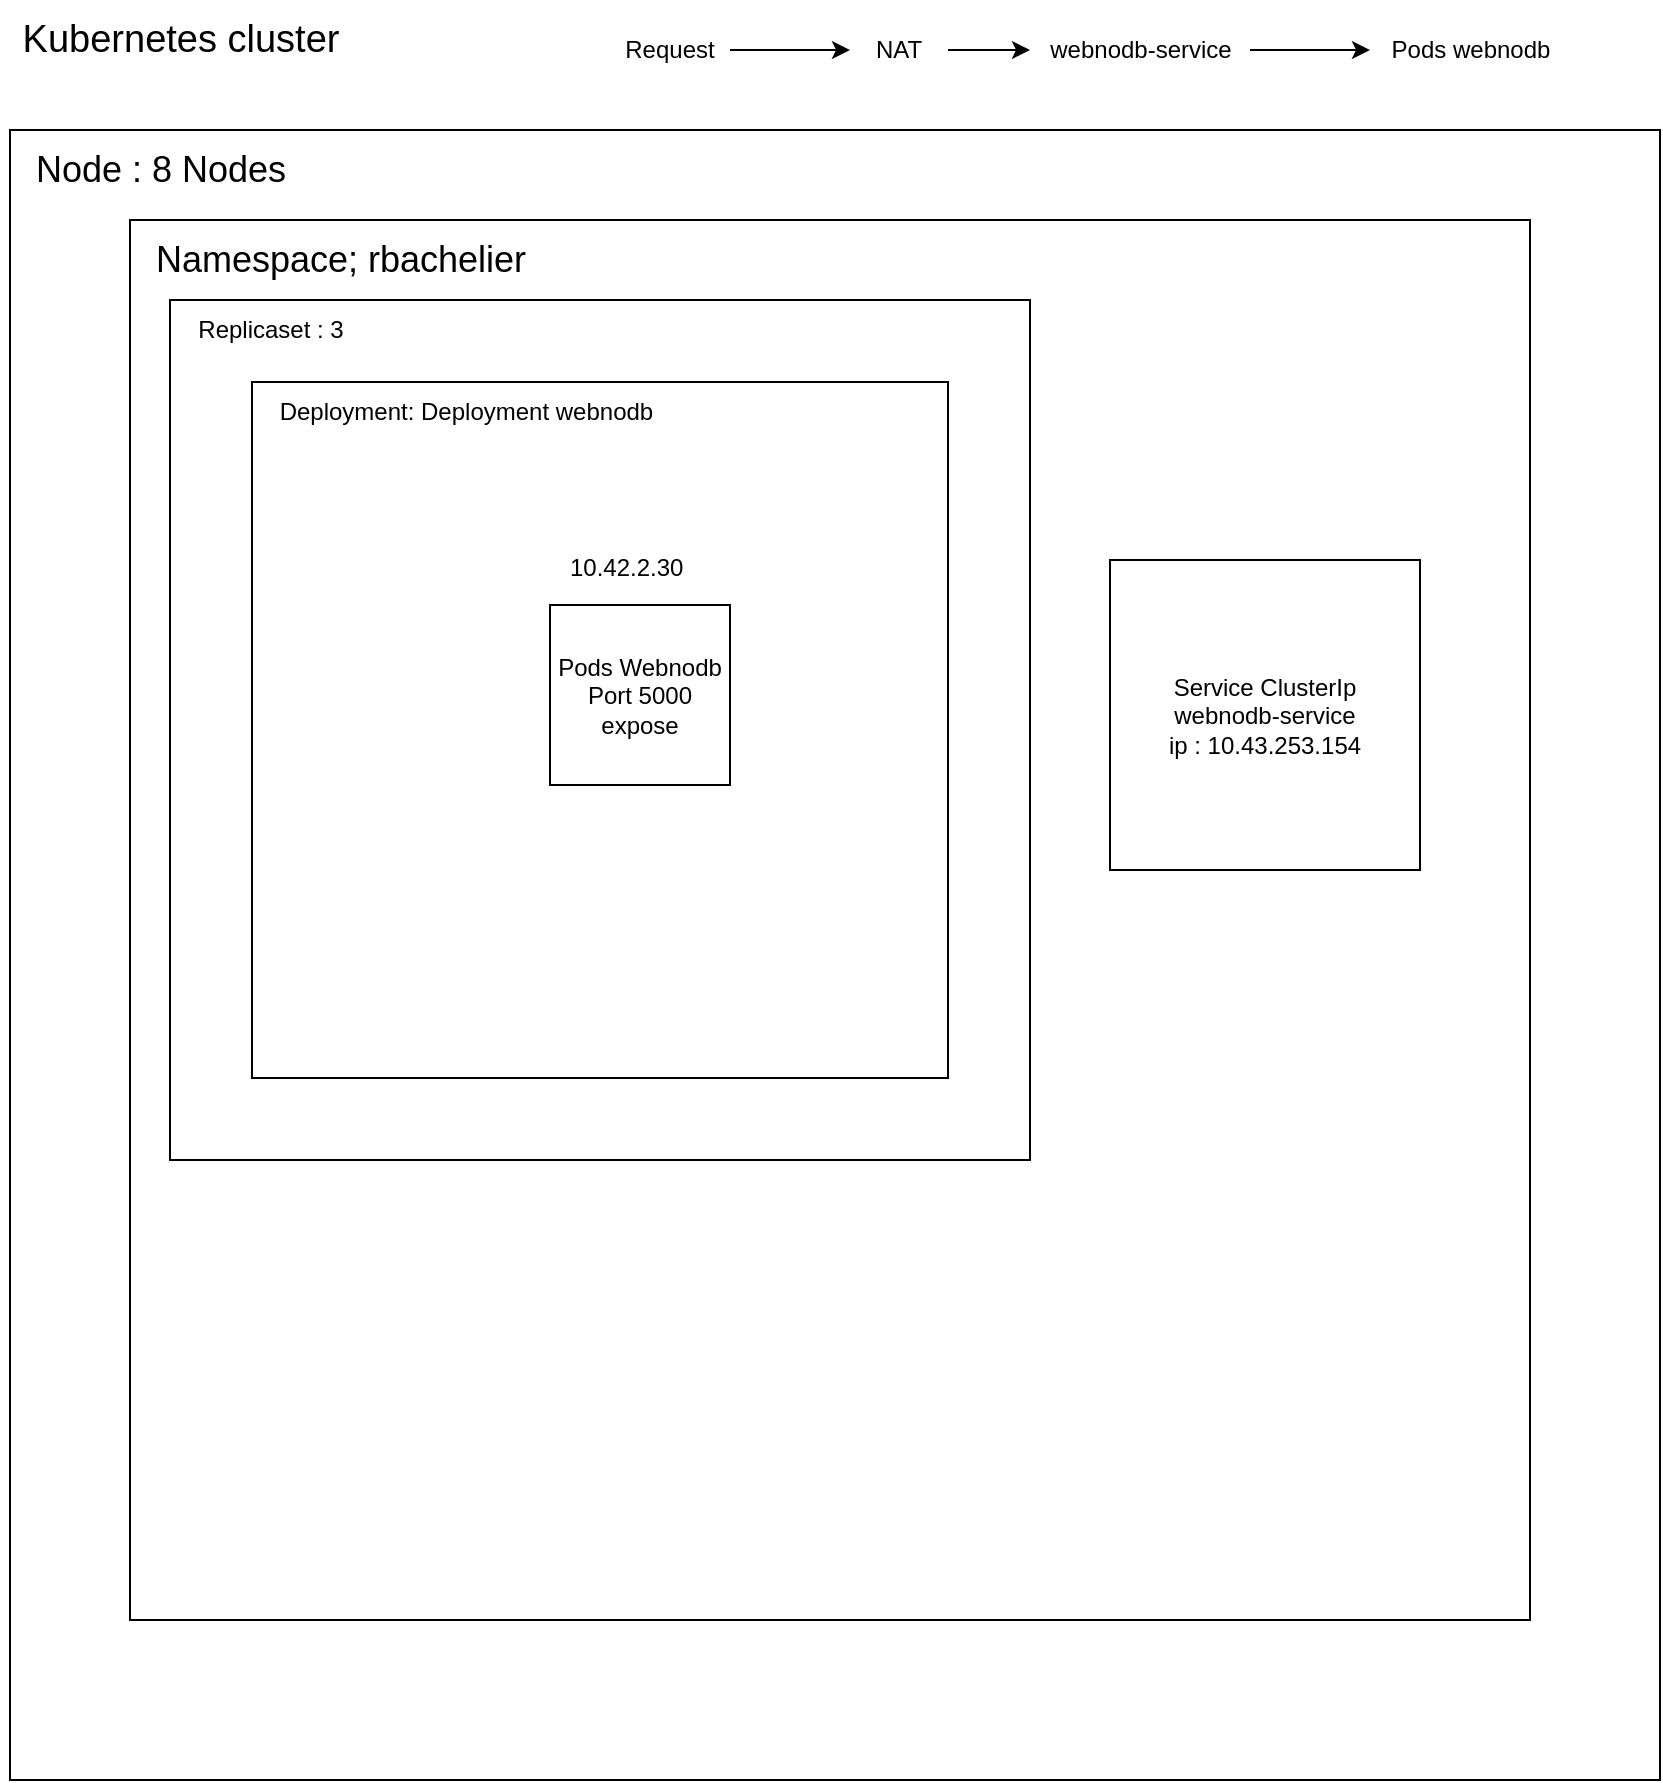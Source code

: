 <mxfile version="26.0.10">
  <diagram name="Page-1" id="egtqB6_A-rVfAl6xzuDo">
    <mxGraphModel dx="541" dy="790" grid="1" gridSize="10" guides="1" tooltips="1" connect="1" arrows="1" fold="1" page="1" pageScale="1" pageWidth="827" pageHeight="1169" math="0" shadow="0">
      <root>
        <mxCell id="0" />
        <mxCell id="1" parent="0" />
        <mxCell id="N2zcTXtOys0kNxSALDwQ-1" value="" style="whiteSpace=wrap;html=1;aspect=fixed;" parent="1" vertex="1">
          <mxGeometry x="1550" y="305" width="825" height="825" as="geometry" />
        </mxCell>
        <mxCell id="N2zcTXtOys0kNxSALDwQ-2" value="&lt;font style=&quot;font-size: 19px;&quot;&gt;Kubernetes cluster&lt;br&gt;&lt;/font&gt;" style="text;html=1;align=center;verticalAlign=middle;resizable=0;points=[];autosize=1;strokeColor=none;fillColor=none;strokeWidth=3;" parent="1" vertex="1">
          <mxGeometry x="1545" y="240" width="180" height="40" as="geometry" />
        </mxCell>
        <mxCell id="N2zcTXtOys0kNxSALDwQ-3" value="&lt;font style=&quot;font-size: 18px;&quot;&gt;Node : 8 Nodes&lt;br&gt;&lt;/font&gt;" style="text;html=1;align=center;verticalAlign=middle;resizable=0;points=[];autosize=1;strokeColor=none;fillColor=none;strokeWidth=3;" parent="1" vertex="1">
          <mxGeometry x="1550" y="305" width="150" height="40" as="geometry" />
        </mxCell>
        <mxCell id="N2zcTXtOys0kNxSALDwQ-4" value="" style="whiteSpace=wrap;html=1;aspect=fixed;" parent="1" vertex="1">
          <mxGeometry x="1610" y="350" width="700" height="700" as="geometry" />
        </mxCell>
        <mxCell id="N2zcTXtOys0kNxSALDwQ-5" value="&lt;font style=&quot;font-size: 18px;&quot;&gt;Namespace; rbachelier&lt;/font&gt;" style="text;html=1;align=center;verticalAlign=middle;resizable=0;points=[];autosize=1;strokeColor=none;fillColor=none;strokeWidth=3;" parent="1" vertex="1">
          <mxGeometry x="1610" y="350" width="210" height="40" as="geometry" />
        </mxCell>
        <mxCell id="N2zcTXtOys0kNxSALDwQ-6" value="" style="whiteSpace=wrap;html=1;aspect=fixed;" parent="1" vertex="1">
          <mxGeometry x="1630" y="390" width="430" height="430" as="geometry" />
        </mxCell>
        <mxCell id="N2zcTXtOys0kNxSALDwQ-7" value="" style="whiteSpace=wrap;html=1;aspect=fixed;" parent="1" vertex="1">
          <mxGeometry x="1671" y="431" width="348" height="348" as="geometry" />
        </mxCell>
        <mxCell id="N2zcTXtOys0kNxSALDwQ-8" value="Deployment: Deployment webnodb&lt;span style=&quot;white-space: pre;&quot;&gt;&#x9;&lt;/span&gt; " style="text;html=1;align=center;verticalAlign=middle;resizable=0;points=[];autosize=1;strokeColor=none;fillColor=none;strokeWidth=3;" parent="1" vertex="1">
          <mxGeometry x="1671" y="431" width="240" height="30" as="geometry" />
        </mxCell>
        <mxCell id="N2zcTXtOys0kNxSALDwQ-10" value="&lt;div&gt;Pods Webnodb&lt;/div&gt;&lt;div&gt;Port 5000 expose&lt;br&gt;&lt;/div&gt;" style="whiteSpace=wrap;html=1;aspect=fixed;" parent="1" vertex="1">
          <mxGeometry x="1820" y="542.5" width="90" height="90" as="geometry" />
        </mxCell>
        <UserObject label="10.42.2.30" link="10.152.0.6" id="N2zcTXtOys0kNxSALDwQ-13">
          <mxCell style="text;whiteSpace=wrap;" parent="1" vertex="1">
            <mxGeometry x="1827.5" y="510" width="75" height="20" as="geometry" />
          </mxCell>
        </UserObject>
        <mxCell id="N2zcTXtOys0kNxSALDwQ-15" value="Replicaset : 3" style="text;html=1;align=center;verticalAlign=middle;resizable=0;points=[];autosize=1;strokeColor=none;fillColor=none;strokeWidth=3;" parent="1" vertex="1">
          <mxGeometry x="1630" y="390" width="100" height="30" as="geometry" />
        </mxCell>
        <mxCell id="N2zcTXtOys0kNxSALDwQ-30" value="&lt;div&gt;Service ClusterIp&lt;br&gt;&lt;/div&gt;&lt;div&gt;webnodb-service&lt;br&gt;&lt;/div&gt;&lt;div&gt;ip : 10.43.253.154&lt;br&gt;&lt;/div&gt;" style="whiteSpace=wrap;html=1;aspect=fixed;" parent="1" vertex="1">
          <mxGeometry x="2100" y="520" width="155" height="155" as="geometry" />
        </mxCell>
        <mxCell id="N2zcTXtOys0kNxSALDwQ-34" style="edgeStyle=orthogonalEdgeStyle;rounded=0;orthogonalLoop=1;jettySize=auto;html=1;" parent="1" source="N2zcTXtOys0kNxSALDwQ-33" edge="1">
          <mxGeometry relative="1" as="geometry">
            <mxPoint x="1970" y="265" as="targetPoint" />
          </mxGeometry>
        </mxCell>
        <mxCell id="N2zcTXtOys0kNxSALDwQ-33" value="Request" style="text;html=1;strokeColor=none;fillColor=none;align=center;verticalAlign=middle;whiteSpace=wrap;rounded=0;" parent="1" vertex="1">
          <mxGeometry x="1850" y="250" width="60" height="30" as="geometry" />
        </mxCell>
        <mxCell id="N2zcTXtOys0kNxSALDwQ-36" style="edgeStyle=orthogonalEdgeStyle;rounded=0;orthogonalLoop=1;jettySize=auto;html=1;" parent="1" source="N2zcTXtOys0kNxSALDwQ-35" edge="1">
          <mxGeometry relative="1" as="geometry">
            <mxPoint x="2060" y="265" as="targetPoint" />
          </mxGeometry>
        </mxCell>
        <mxCell id="N2zcTXtOys0kNxSALDwQ-35" value="NAT" style="text;html=1;align=center;verticalAlign=middle;resizable=0;points=[];autosize=1;strokeColor=none;fillColor=none;" parent="1" vertex="1">
          <mxGeometry x="1969" y="250" width="50" height="30" as="geometry" />
        </mxCell>
        <mxCell id="N2zcTXtOys0kNxSALDwQ-38" style="edgeStyle=orthogonalEdgeStyle;rounded=0;orthogonalLoop=1;jettySize=auto;html=1;" parent="1" source="N2zcTXtOys0kNxSALDwQ-37" edge="1">
          <mxGeometry relative="1" as="geometry">
            <mxPoint x="2230" y="265" as="targetPoint" />
          </mxGeometry>
        </mxCell>
        <mxCell id="N2zcTXtOys0kNxSALDwQ-37" value="webnodb-service" style="text;html=1;align=center;verticalAlign=middle;resizable=0;points=[];autosize=1;strokeColor=none;fillColor=none;" parent="1" vertex="1">
          <mxGeometry x="2060" y="250" width="110" height="30" as="geometry" />
        </mxCell>
        <mxCell id="N2zcTXtOys0kNxSALDwQ-39" value="Pods webnodb" style="text;html=1;align=center;verticalAlign=middle;resizable=0;points=[];autosize=1;strokeColor=none;fillColor=none;" parent="1" vertex="1">
          <mxGeometry x="2230" y="250" width="100" height="30" as="geometry" />
        </mxCell>
      </root>
    </mxGraphModel>
  </diagram>
</mxfile>
